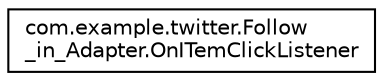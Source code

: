 digraph "类继承关系图"
{
  edge [fontname="Helvetica",fontsize="10",labelfontname="Helvetica",labelfontsize="10"];
  node [fontname="Helvetica",fontsize="10",shape=record];
  rankdir="LR";
  Node0 [label="com.example.twitter.Follow\l_in_Adapter.OnITemClickListener",height=0.2,width=0.4,color="black", fillcolor="white", style="filled",URL="$interfacecom_1_1example_1_1twitter_1_1_follow__in___adapter_1_1_on_i_tem_click_listener.html"];
}
